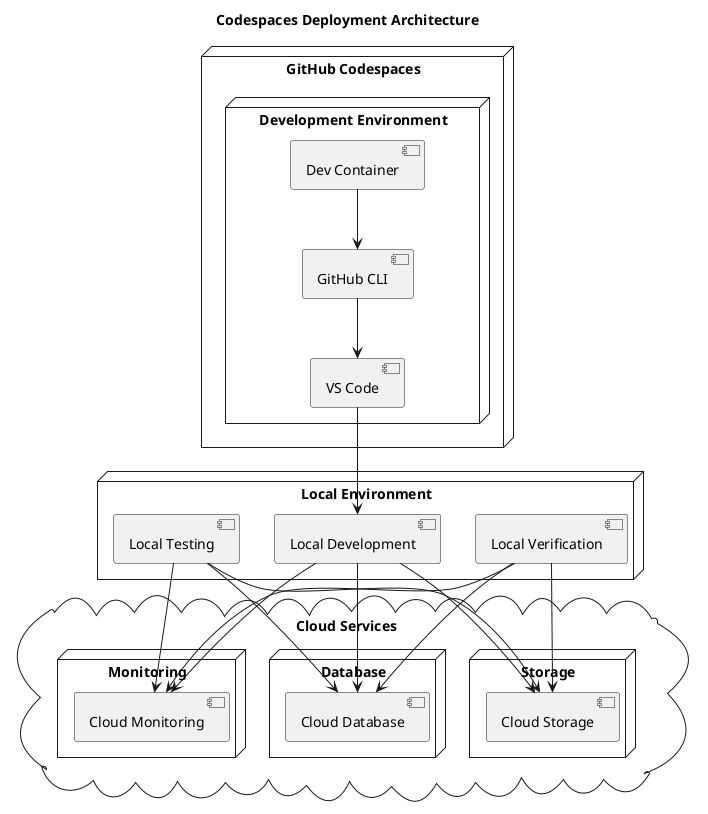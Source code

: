 @startuml Deployment Architecture

skinparam backgroundColor white
skinparam handwritten false
skinparam nodeStyle rectangle

title Codespaces Deployment Architecture

node "GitHub Codespaces" {
    node "Development Environment" {
        [Dev Container] as dev
        [GitHub CLI] as ghcli
        [VS Code] as vscode
    }
}

cloud "Cloud Services" {
    node "Storage" {
        [Cloud Storage] as storage
    }

    node "Database" {
        [Cloud Database] as db
    }

    node "Monitoring" {
        [Cloud Monitoring] as monitor
    }
}

node "Local Environment" {
    [Local Development] as local
    [Local Testing] as test
    [Local Verification] as verify
}

dev --> ghcli
ghcli --> vscode
vscode --> local

local --> storage
local --> db
local --> monitor

test --> storage
test --> db
test --> monitor

verify --> storage
verify --> db
verify --> monitor

@enduml
